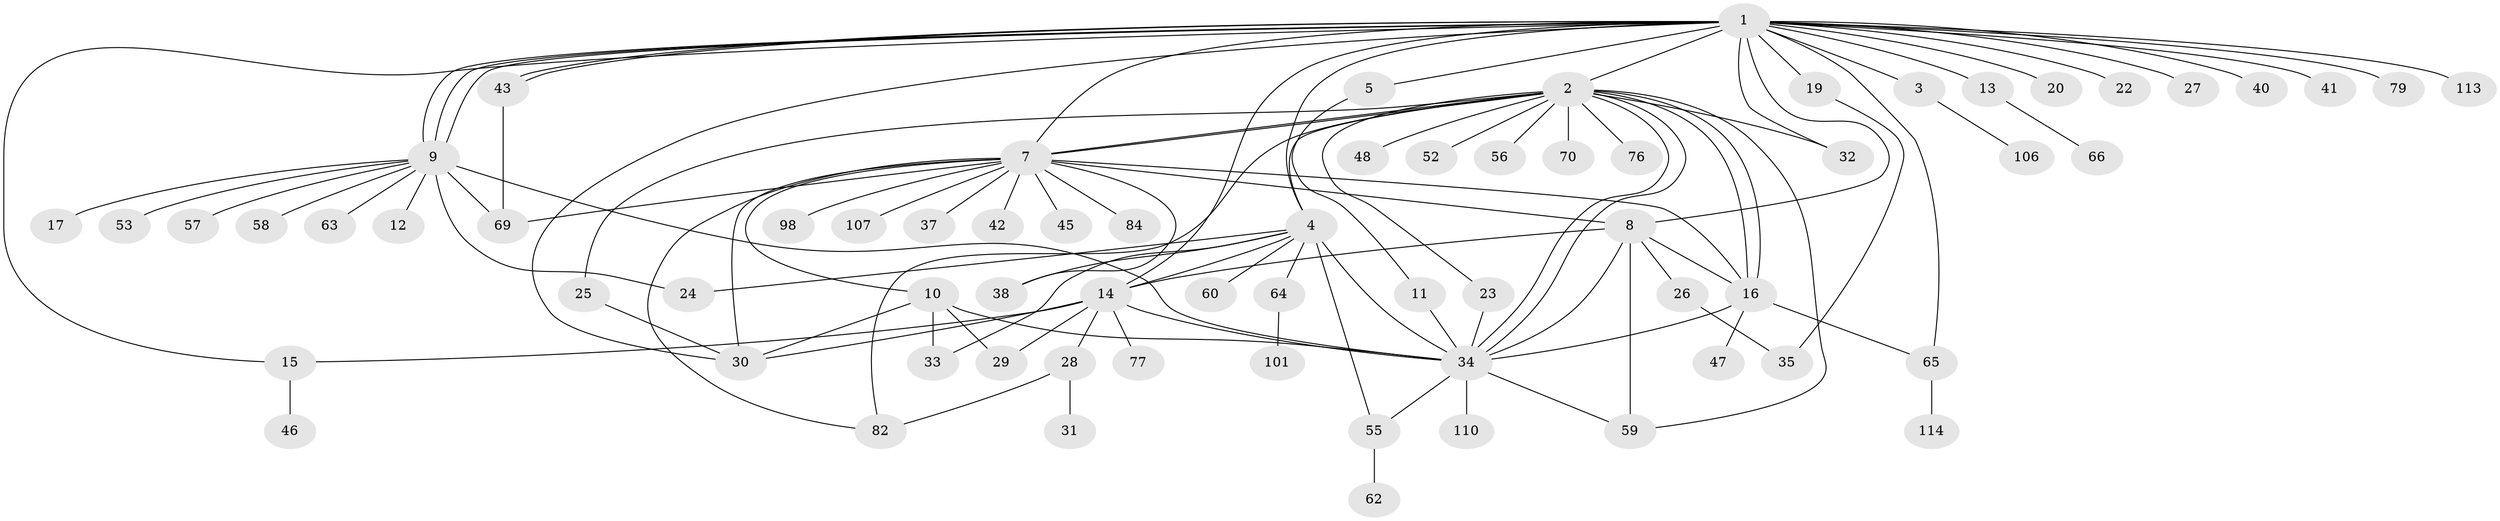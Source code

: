 // original degree distribution, {26: 0.008620689655172414, 19: 0.008620689655172414, 2: 0.2413793103448276, 11: 0.008620689655172414, 3: 0.12931034482758622, 16: 0.008620689655172414, 14: 0.008620689655172414, 5: 0.034482758620689655, 1: 0.47413793103448276, 9: 0.008620689655172414, 8: 0.008620689655172414, 4: 0.04310344827586207, 12: 0.008620689655172414, 13: 0.008620689655172414}
// Generated by graph-tools (version 1.1) at 2025/18/03/04/25 18:18:25]
// undirected, 69 vertices, 108 edges
graph export_dot {
graph [start="1"]
  node [color=gray90,style=filled];
  1 [super="+6"];
  2;
  3;
  4;
  5;
  7;
  8 [super="+21"];
  9 [super="+83+93+75+50+18"];
  10;
  11;
  12;
  13;
  14 [super="+39"];
  15;
  16 [super="+73+68+108"];
  17;
  19 [super="+104"];
  20;
  22;
  23 [super="+36"];
  24 [super="+89+105"];
  25;
  26;
  27;
  28;
  29 [super="+44"];
  30;
  31 [super="+71"];
  32 [super="+91+94+103"];
  33;
  34 [super="+51+87+61+67+72"];
  35;
  37;
  38 [super="+74"];
  40;
  41;
  42 [super="+78"];
  43;
  45;
  46;
  47;
  48 [super="+100"];
  52;
  53;
  55 [super="+85+92"];
  56;
  57;
  58;
  59 [super="+111"];
  60 [super="+99"];
  62;
  63;
  64;
  65;
  66;
  69;
  70;
  76;
  77;
  79;
  82 [super="+112"];
  84;
  98;
  101;
  106;
  107;
  110;
  113;
  114 [super="+115"];
  1 -- 2;
  1 -- 3;
  1 -- 4;
  1 -- 5;
  1 -- 7;
  1 -- 9;
  1 -- 9;
  1 -- 9;
  1 -- 13;
  1 -- 14;
  1 -- 15;
  1 -- 19 [weight=2];
  1 -- 20;
  1 -- 22;
  1 -- 27;
  1 -- 30;
  1 -- 40;
  1 -- 41;
  1 -- 43;
  1 -- 43;
  1 -- 65;
  1 -- 113;
  1 -- 32;
  1 -- 8;
  1 -- 79;
  2 -- 4;
  2 -- 7;
  2 -- 7;
  2 -- 16 [weight=2];
  2 -- 16;
  2 -- 23;
  2 -- 25;
  2 -- 32;
  2 -- 34;
  2 -- 34;
  2 -- 48;
  2 -- 52;
  2 -- 56;
  2 -- 70;
  2 -- 76;
  2 -- 82;
  2 -- 59;
  3 -- 106;
  4 -- 14 [weight=2];
  4 -- 24;
  4 -- 33;
  4 -- 34;
  4 -- 38;
  4 -- 55;
  4 -- 60;
  4 -- 64;
  5 -- 11;
  7 -- 8;
  7 -- 10;
  7 -- 30;
  7 -- 37;
  7 -- 42;
  7 -- 45;
  7 -- 69;
  7 -- 82;
  7 -- 84;
  7 -- 98;
  7 -- 107;
  7 -- 16;
  7 -- 38;
  8 -- 16;
  8 -- 26;
  8 -- 59;
  8 -- 14;
  8 -- 34;
  9 -- 12;
  9 -- 17;
  9 -- 34 [weight=2];
  9 -- 53;
  9 -- 58;
  9 -- 69;
  9 -- 24;
  9 -- 63;
  9 -- 57;
  10 -- 29;
  10 -- 30;
  10 -- 33;
  10 -- 34;
  11 -- 34;
  13 -- 66;
  14 -- 15;
  14 -- 28;
  14 -- 29;
  14 -- 77;
  14 -- 30;
  14 -- 34;
  15 -- 46;
  16 -- 34 [weight=2];
  16 -- 47;
  16 -- 65;
  19 -- 35;
  23 -- 34;
  25 -- 30;
  26 -- 35;
  28 -- 31;
  28 -- 82;
  34 -- 55;
  34 -- 59;
  34 -- 110;
  43 -- 69;
  55 -- 62;
  64 -- 101;
  65 -- 114;
}
